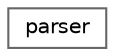 digraph "Graphical Class Hierarchy"
{
 // LATEX_PDF_SIZE
  bgcolor="transparent";
  edge [fontname=Helvetica,fontsize=10,labelfontname=Helvetica,labelfontsize=10];
  node [fontname=Helvetica,fontsize=10,shape=box,height=0.2,width=0.4];
  rankdir="LR";
  Node0 [id="Node000000",label="parser",height=0.2,width=0.4,color="grey40", fillcolor="white", style="filled",URL="$classFoam_1_1expressions_1_1fieldExpr_1_1parser.html",tooltip="Lemon parser interface for field expressions grammar."];
}
